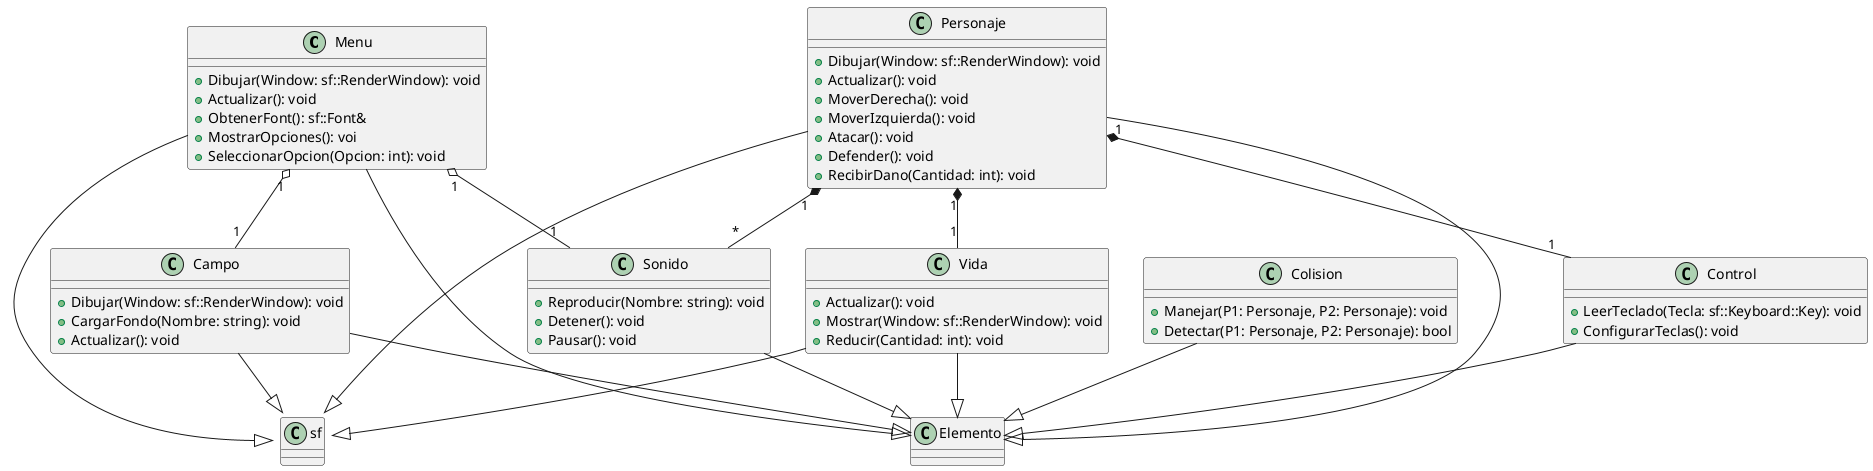 @startuml
class Menu
class Campo
class Control
class Personaje
class Colision
class Sonido
class Vida

class Menu {
  +Dibujar(Window: sf::RenderWindow): void
  +Actualizar(): void
  +ObtenerFont(): sf::Font&
  +MostrarOpciones(): voi
  +SeleccionarOpcion(Opcion: int): void
}

class Campo {
  +Dibujar(Window: sf::RenderWindow): void
  +CargarFondo(Nombre: string): void
  +Actualizar(): void
}

class Control {
  +LeerTeclado(Tecla: sf::Keyboard::Key): void
  +ConfigurarTeclas(): void
}

class Personaje {
  +Dibujar(Window: sf::RenderWindow): void
  +Actualizar(): void
  +MoverDerecha(): void
  +MoverIzquierda(): void
  +Atacar(): void
  +Defender(): void
  +RecibirDano(Cantidad: int): void
}

class Colision {
  +Manejar(P1: Personaje, P2: Personaje): void
  +Detectar(P1: Personaje, P2: Personaje): bool
}

class Vida {
  +Actualizar(): void
  +Mostrar(Window: sf::RenderWindow): void
  +Reducir(Cantidad: int): void
}

class Sonido {
  +Reproducir(Nombre: string): void
  +Detener(): void
  +Pausar(): void
}

Menu "1" o-- "1" Campo
Menu "1" o-- "1" Sonido
Personaje "1" *-- "1" Control
Personaje "1" *-- "1" Vida
Personaje "1" *-- "*" Sonido
Campo --|> sf::RenderWindow
Menu --|> sf::RenderWindow
Vida --|> sf::RenderWindow
Personaje --|> sf::RenderWindow
Menu --|> Elemento
Campo --|> Elemento
Control --|> Elemento
Personaje --|> Elemento
Colision --|> Elemento
Vida --|> Elemento
Sonido --|> Elemento
@enduml
